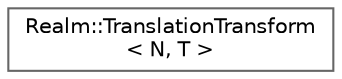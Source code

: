 digraph "Graphical Class Hierarchy"
{
 // LATEX_PDF_SIZE
  bgcolor="transparent";
  edge [fontname=Helvetica,fontsize=10,labelfontname=Helvetica,labelfontsize=10];
  node [fontname=Helvetica,fontsize=10,shape=box,height=0.2,width=0.4];
  rankdir="LR";
  Node0 [id="Node000000",label="Realm::TranslationTransform\l\< N, T \>",height=0.2,width=0.4,color="grey40", fillcolor="white", style="filled",URL="$classRealm_1_1TranslationTransform.html",tooltip=" "];
}
